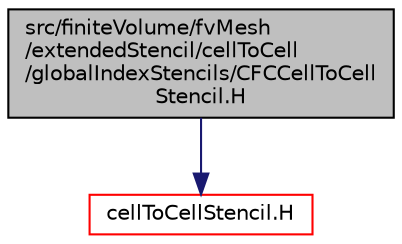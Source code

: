 digraph "src/finiteVolume/fvMesh/extendedStencil/cellToCell/globalIndexStencils/CFCCellToCellStencil.H"
{
  bgcolor="transparent";
  edge [fontname="Helvetica",fontsize="10",labelfontname="Helvetica",labelfontsize="10"];
  node [fontname="Helvetica",fontsize="10",shape=record];
  Node0 [label="src/finiteVolume/fvMesh\l/extendedStencil/cellToCell\l/globalIndexStencils/CFCCellToCell\lStencil.H",height=0.2,width=0.4,color="black", fillcolor="grey75", style="filled", fontcolor="black"];
  Node0 -> Node1 [color="midnightblue",fontsize="10",style="solid",fontname="Helvetica"];
  Node1 [label="cellToCellStencil.H",height=0.2,width=0.4,color="red",URL="$a03536.html"];
}

